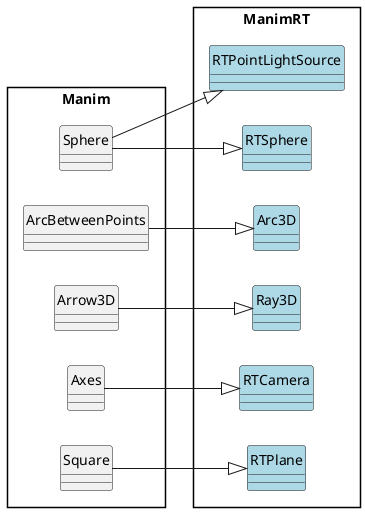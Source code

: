 @startuml

left to right direction

skinparam {
  ' use conventional UML notation
  Style StrictUML

  ' use + and - characters instead of icons for showing visibility
  ClassAttributeIconSize 0

  ' less pointer corners
  RoundCorner 5
}

skinparam packageStyle rectangle

package Manim {
class "ArcBetweenPoints" as arcbetweenpoints
class "Arrow3D" as arrow3d
class "Sphere" as sphere
class "Axes" as axes
class "Square" as square
}

package ManimRT {
class "Arc3D" as arc3d #lightblue
class "Ray3D" as ray3d #lightblue
class "RTSphere" as rtsphere #lightblue
class "RTCamera" as rtcamera #lightblue
class "RTPlane" as rtplane #lightblue
class "RTPointLightSource" as rtpointlightsource #lightblue
}

arcbetweenpoints --|> arc3d
arrow3d --|> ray3d
axes --|> rtcamera
square --|> rtplane
sphere --|> rtsphere
sphere -|> rtpointlightsource

@enduml